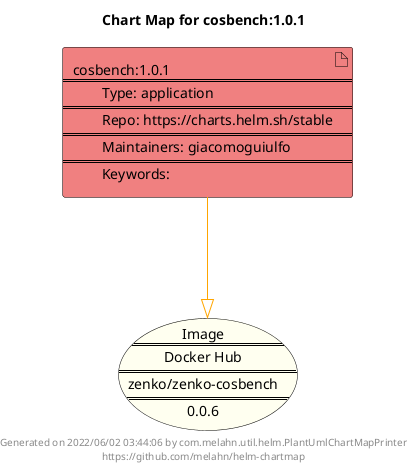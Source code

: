 @startuml
skinparam linetype ortho
skinparam backgroundColor white
skinparam usecaseBorderColor black
skinparam usecaseArrowColor LightSlateGray
skinparam artifactBorderColor black
skinparam artifactArrowColor LightSlateGray

title Chart Map for cosbench:1.0.1

'There is one referenced Helm Chart
artifact "cosbench:1.0.1\n====\n\tType: application\n====\n\tRepo: https://charts.helm.sh/stable\n====\n\tMaintainers: giacomoguiulfo\n====\n\tKeywords: " as cosbench_1_0_1 #LightCoral

'There is one referenced Docker Image
usecase "Image\n====\nDocker Hub\n====\nzenko/zenko-cosbench\n====\n0.0.6" as zenko_zenko_cosbench_0_0_6 #Ivory

'Chart Dependencies
cosbench_1_0_1--[#orange]-|>zenko_zenko_cosbench_0_0_6

center footer Generated on 2022/06/02 03:44:06 by com.melahn.util.helm.PlantUmlChartMapPrinter\nhttps://github.com/melahn/helm-chartmap
@enduml
